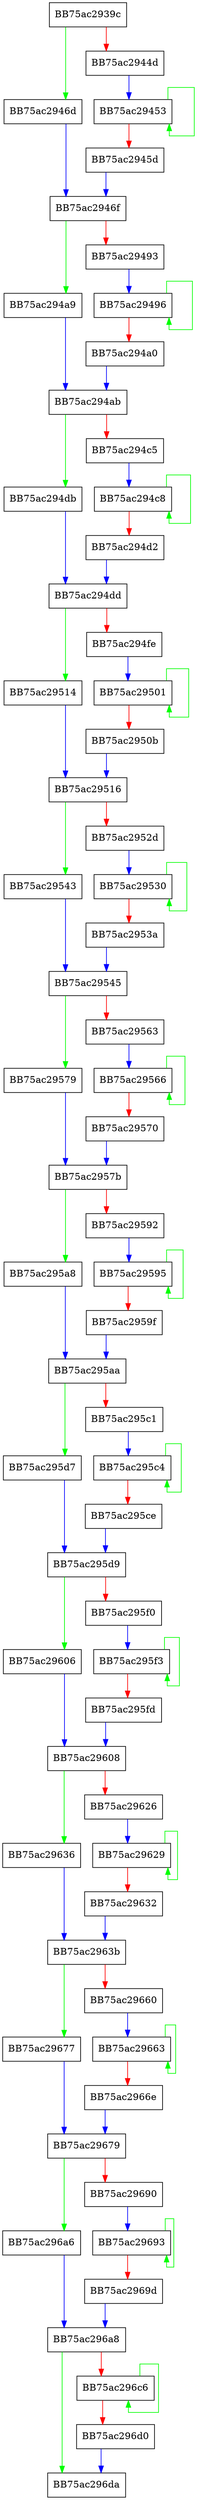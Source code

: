 digraph McTemplateU0qtzzzzzzzzzszzz_MPEventWriteTransfer {
  node [shape="box"];
  graph [splines=ortho];
  BB75ac2939c -> BB75ac2946d [color="green"];
  BB75ac2939c -> BB75ac2944d [color="red"];
  BB75ac2944d -> BB75ac29453 [color="blue"];
  BB75ac29453 -> BB75ac29453 [color="green"];
  BB75ac29453 -> BB75ac2945d [color="red"];
  BB75ac2945d -> BB75ac2946f [color="blue"];
  BB75ac2946d -> BB75ac2946f [color="blue"];
  BB75ac2946f -> BB75ac294a9 [color="green"];
  BB75ac2946f -> BB75ac29493 [color="red"];
  BB75ac29493 -> BB75ac29496 [color="blue"];
  BB75ac29496 -> BB75ac29496 [color="green"];
  BB75ac29496 -> BB75ac294a0 [color="red"];
  BB75ac294a0 -> BB75ac294ab [color="blue"];
  BB75ac294a9 -> BB75ac294ab [color="blue"];
  BB75ac294ab -> BB75ac294db [color="green"];
  BB75ac294ab -> BB75ac294c5 [color="red"];
  BB75ac294c5 -> BB75ac294c8 [color="blue"];
  BB75ac294c8 -> BB75ac294c8 [color="green"];
  BB75ac294c8 -> BB75ac294d2 [color="red"];
  BB75ac294d2 -> BB75ac294dd [color="blue"];
  BB75ac294db -> BB75ac294dd [color="blue"];
  BB75ac294dd -> BB75ac29514 [color="green"];
  BB75ac294dd -> BB75ac294fe [color="red"];
  BB75ac294fe -> BB75ac29501 [color="blue"];
  BB75ac29501 -> BB75ac29501 [color="green"];
  BB75ac29501 -> BB75ac2950b [color="red"];
  BB75ac2950b -> BB75ac29516 [color="blue"];
  BB75ac29514 -> BB75ac29516 [color="blue"];
  BB75ac29516 -> BB75ac29543 [color="green"];
  BB75ac29516 -> BB75ac2952d [color="red"];
  BB75ac2952d -> BB75ac29530 [color="blue"];
  BB75ac29530 -> BB75ac29530 [color="green"];
  BB75ac29530 -> BB75ac2953a [color="red"];
  BB75ac2953a -> BB75ac29545 [color="blue"];
  BB75ac29543 -> BB75ac29545 [color="blue"];
  BB75ac29545 -> BB75ac29579 [color="green"];
  BB75ac29545 -> BB75ac29563 [color="red"];
  BB75ac29563 -> BB75ac29566 [color="blue"];
  BB75ac29566 -> BB75ac29566 [color="green"];
  BB75ac29566 -> BB75ac29570 [color="red"];
  BB75ac29570 -> BB75ac2957b [color="blue"];
  BB75ac29579 -> BB75ac2957b [color="blue"];
  BB75ac2957b -> BB75ac295a8 [color="green"];
  BB75ac2957b -> BB75ac29592 [color="red"];
  BB75ac29592 -> BB75ac29595 [color="blue"];
  BB75ac29595 -> BB75ac29595 [color="green"];
  BB75ac29595 -> BB75ac2959f [color="red"];
  BB75ac2959f -> BB75ac295aa [color="blue"];
  BB75ac295a8 -> BB75ac295aa [color="blue"];
  BB75ac295aa -> BB75ac295d7 [color="green"];
  BB75ac295aa -> BB75ac295c1 [color="red"];
  BB75ac295c1 -> BB75ac295c4 [color="blue"];
  BB75ac295c4 -> BB75ac295c4 [color="green"];
  BB75ac295c4 -> BB75ac295ce [color="red"];
  BB75ac295ce -> BB75ac295d9 [color="blue"];
  BB75ac295d7 -> BB75ac295d9 [color="blue"];
  BB75ac295d9 -> BB75ac29606 [color="green"];
  BB75ac295d9 -> BB75ac295f0 [color="red"];
  BB75ac295f0 -> BB75ac295f3 [color="blue"];
  BB75ac295f3 -> BB75ac295f3 [color="green"];
  BB75ac295f3 -> BB75ac295fd [color="red"];
  BB75ac295fd -> BB75ac29608 [color="blue"];
  BB75ac29606 -> BB75ac29608 [color="blue"];
  BB75ac29608 -> BB75ac29636 [color="green"];
  BB75ac29608 -> BB75ac29626 [color="red"];
  BB75ac29626 -> BB75ac29629 [color="blue"];
  BB75ac29629 -> BB75ac29629 [color="green"];
  BB75ac29629 -> BB75ac29632 [color="red"];
  BB75ac29632 -> BB75ac2963b [color="blue"];
  BB75ac29636 -> BB75ac2963b [color="blue"];
  BB75ac2963b -> BB75ac29677 [color="green"];
  BB75ac2963b -> BB75ac29660 [color="red"];
  BB75ac29660 -> BB75ac29663 [color="blue"];
  BB75ac29663 -> BB75ac29663 [color="green"];
  BB75ac29663 -> BB75ac2966e [color="red"];
  BB75ac2966e -> BB75ac29679 [color="blue"];
  BB75ac29677 -> BB75ac29679 [color="blue"];
  BB75ac29679 -> BB75ac296a6 [color="green"];
  BB75ac29679 -> BB75ac29690 [color="red"];
  BB75ac29690 -> BB75ac29693 [color="blue"];
  BB75ac29693 -> BB75ac29693 [color="green"];
  BB75ac29693 -> BB75ac2969d [color="red"];
  BB75ac2969d -> BB75ac296a8 [color="blue"];
  BB75ac296a6 -> BB75ac296a8 [color="blue"];
  BB75ac296a8 -> BB75ac296da [color="green"];
  BB75ac296a8 -> BB75ac296c6 [color="red"];
  BB75ac296c6 -> BB75ac296c6 [color="green"];
  BB75ac296c6 -> BB75ac296d0 [color="red"];
  BB75ac296d0 -> BB75ac296da [color="blue"];
}